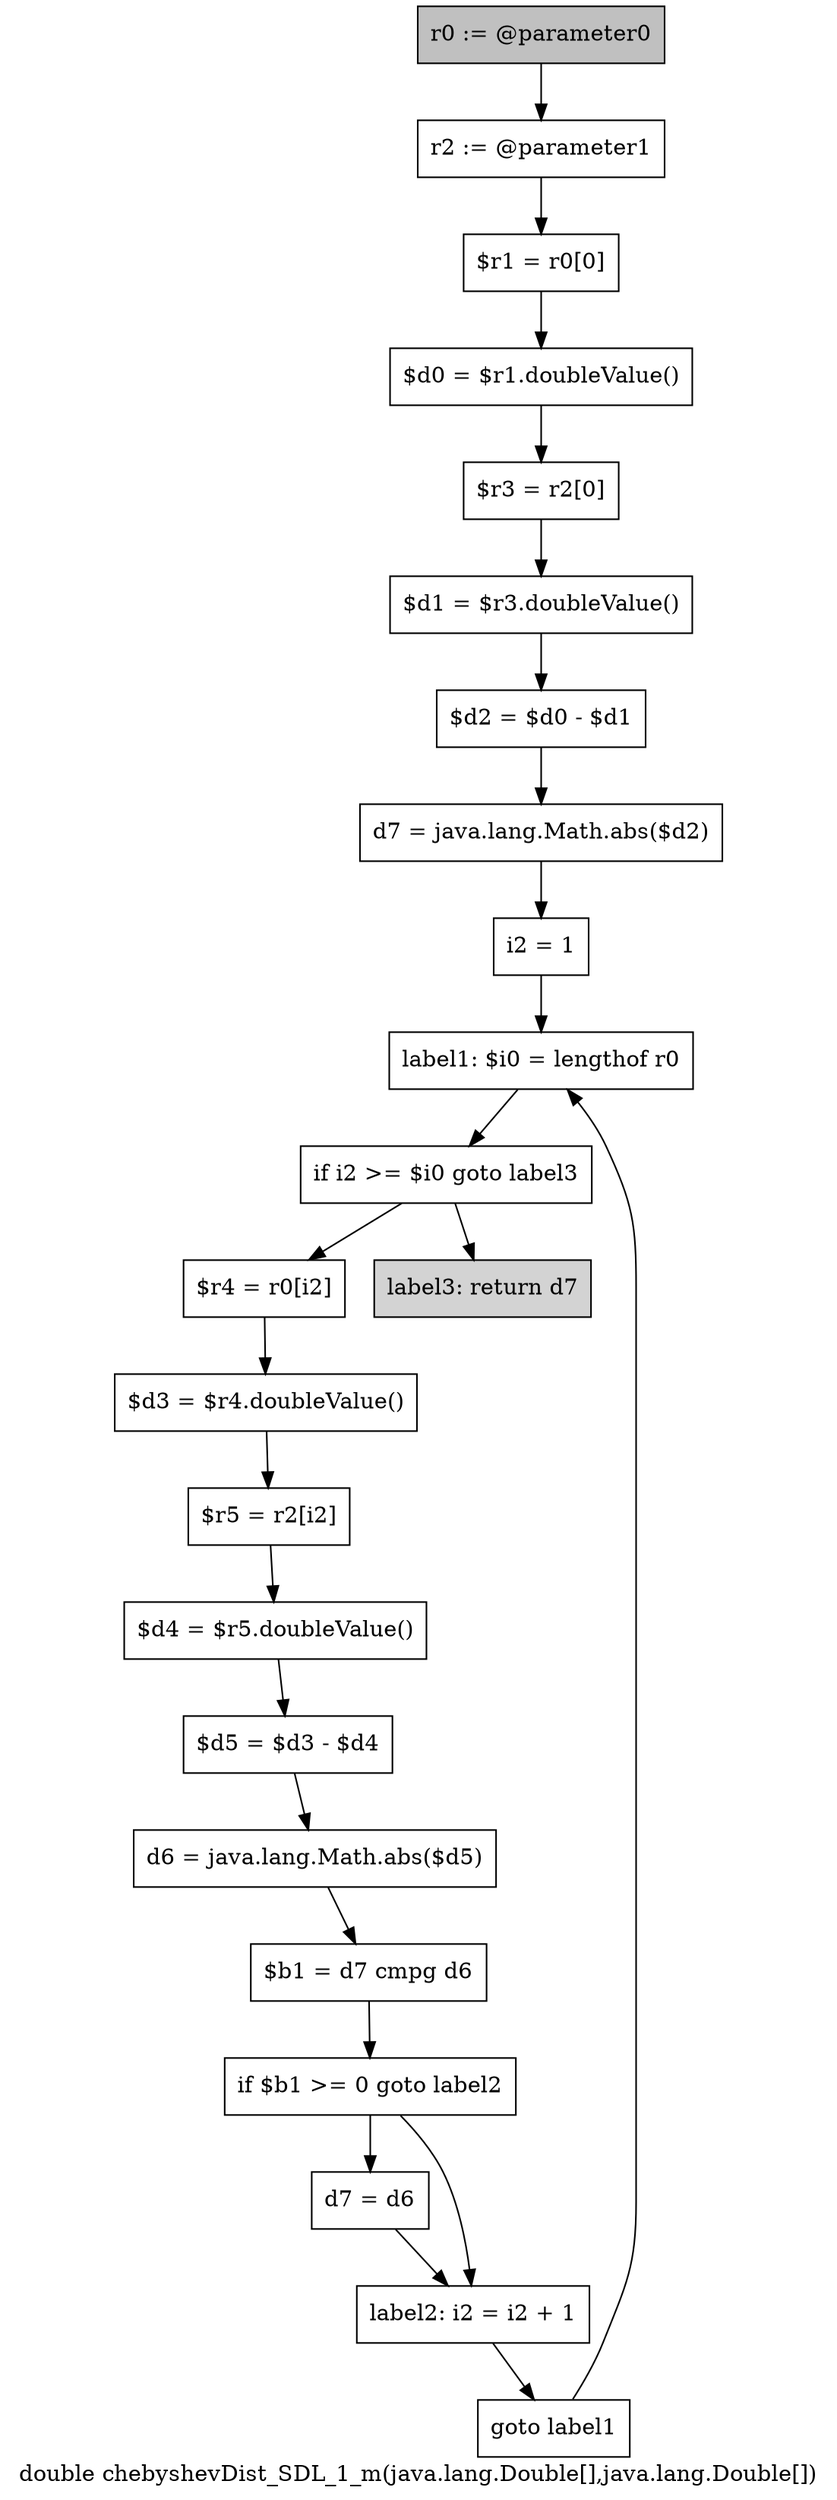 digraph "double chebyshevDist_SDL_1_m(java.lang.Double[],java.lang.Double[])" {
    label="double chebyshevDist_SDL_1_m(java.lang.Double[],java.lang.Double[])";
    node [shape=box];
    "0" [style=filled,fillcolor=gray,label="r0 := @parameter0",];
    "1" [label="r2 := @parameter1",];
    "0"->"1";
    "2" [label="$r1 = r0[0]",];
    "1"->"2";
    "3" [label="$d0 = $r1.doubleValue()",];
    "2"->"3";
    "4" [label="$r3 = r2[0]",];
    "3"->"4";
    "5" [label="$d1 = $r3.doubleValue()",];
    "4"->"5";
    "6" [label="$d2 = $d0 - $d1",];
    "5"->"6";
    "7" [label="d7 = java.lang.Math.abs($d2)",];
    "6"->"7";
    "8" [label="i2 = 1",];
    "7"->"8";
    "9" [label="label1: $i0 = lengthof r0",];
    "8"->"9";
    "10" [label="if i2 >= $i0 goto label3",];
    "9"->"10";
    "11" [label="$r4 = r0[i2]",];
    "10"->"11";
    "22" [style=filled,fillcolor=lightgray,label="label3: return d7",];
    "10"->"22";
    "12" [label="$d3 = $r4.doubleValue()",];
    "11"->"12";
    "13" [label="$r5 = r2[i2]",];
    "12"->"13";
    "14" [label="$d4 = $r5.doubleValue()",];
    "13"->"14";
    "15" [label="$d5 = $d3 - $d4",];
    "14"->"15";
    "16" [label="d6 = java.lang.Math.abs($d5)",];
    "15"->"16";
    "17" [label="$b1 = d7 cmpg d6",];
    "16"->"17";
    "18" [label="if $b1 >= 0 goto label2",];
    "17"->"18";
    "19" [label="d7 = d6",];
    "18"->"19";
    "20" [label="label2: i2 = i2 + 1",];
    "18"->"20";
    "19"->"20";
    "21" [label="goto label1",];
    "20"->"21";
    "21"->"9";
}
